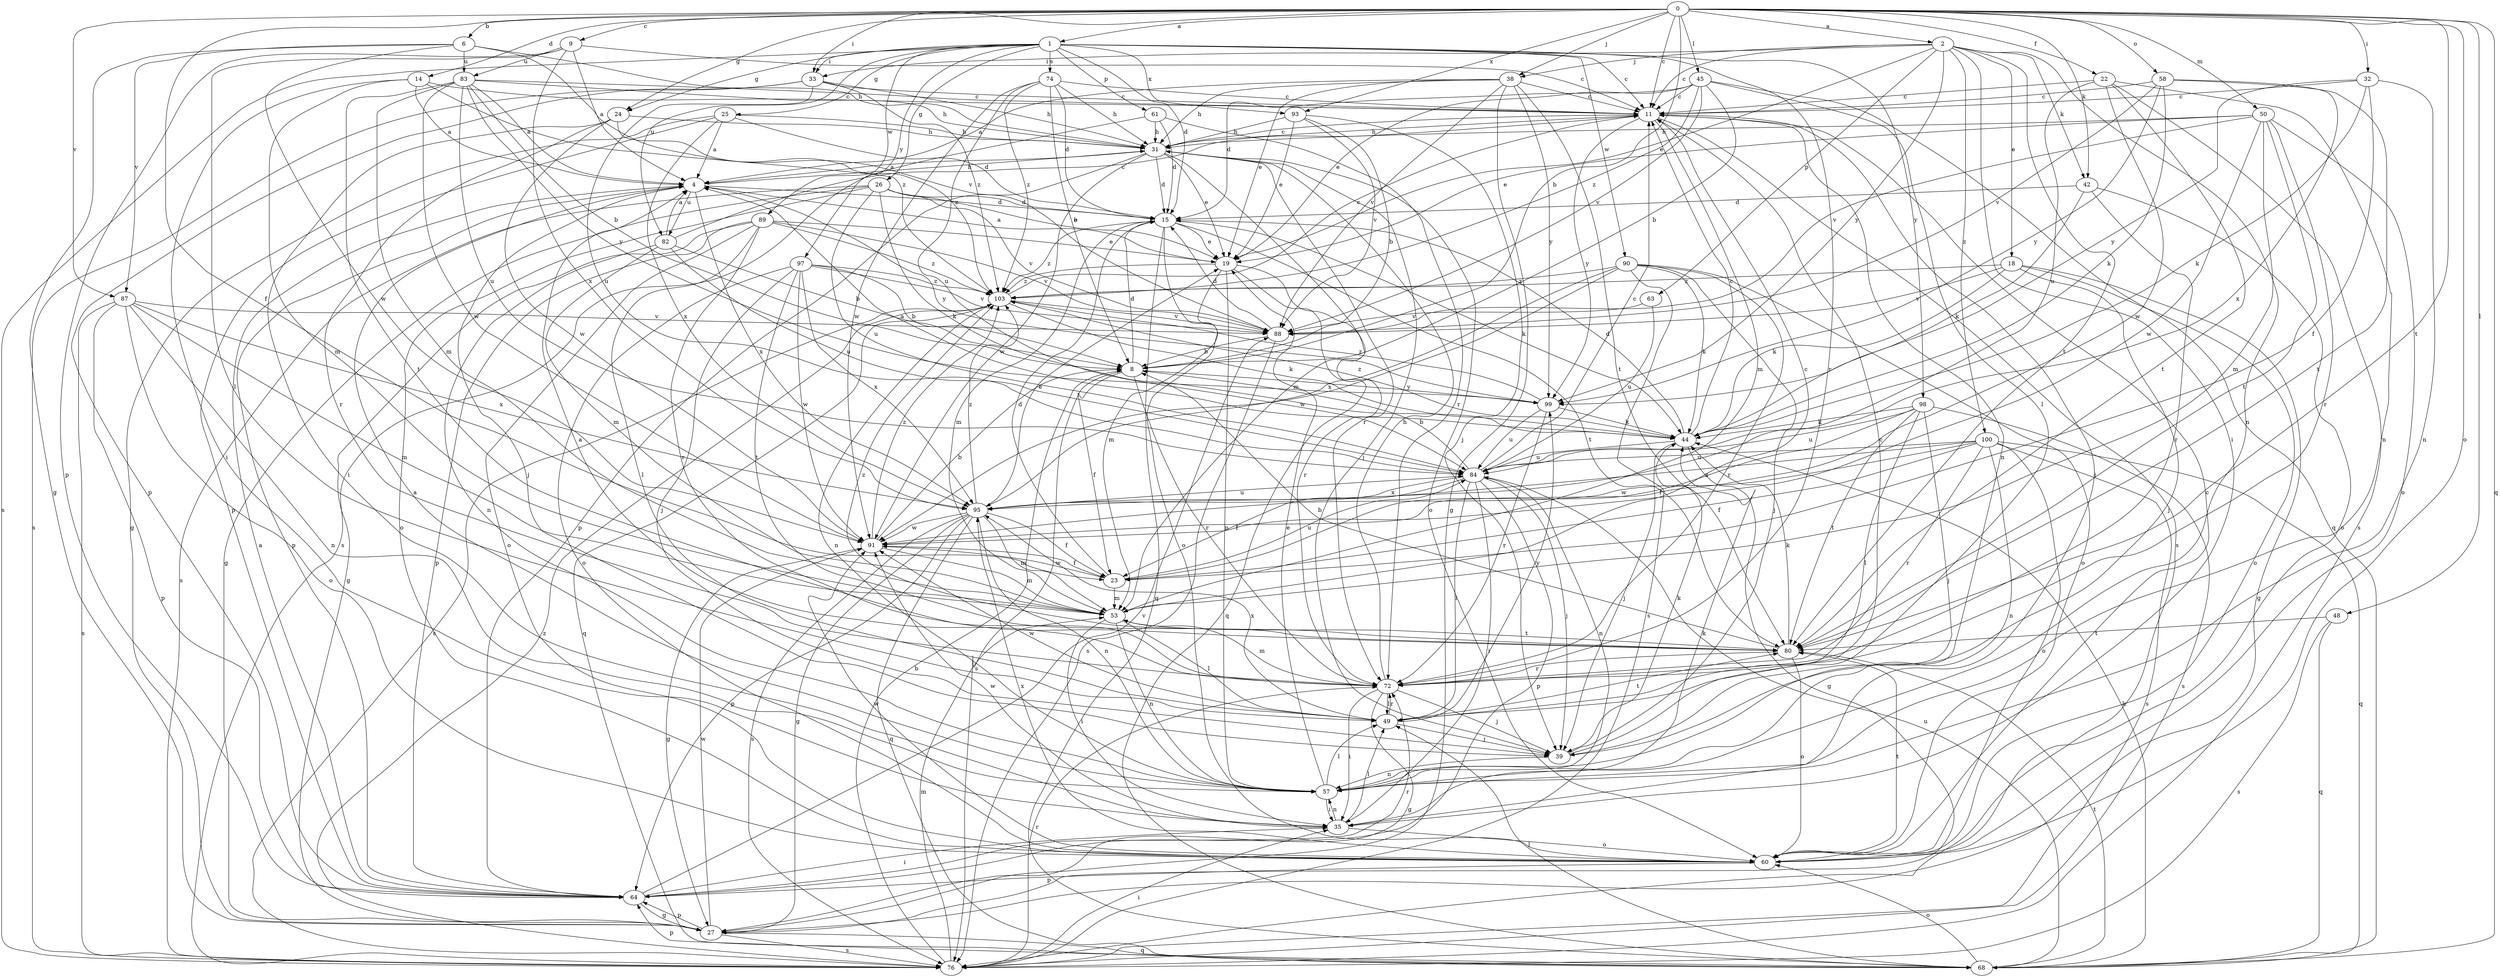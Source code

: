 strict digraph  {
0;
1;
2;
4;
6;
8;
9;
11;
14;
15;
18;
19;
22;
23;
24;
25;
26;
27;
31;
32;
33;
35;
38;
39;
42;
44;
45;
48;
49;
50;
53;
57;
58;
60;
61;
63;
64;
68;
72;
74;
76;
80;
82;
83;
84;
87;
88;
89;
90;
91;
93;
95;
97;
98;
99;
100;
103;
0 -> 1  [label=a];
0 -> 2  [label=a];
0 -> 6  [label=b];
0 -> 8  [label=b];
0 -> 9  [label=c];
0 -> 11  [label=c];
0 -> 14  [label=d];
0 -> 22  [label=f];
0 -> 23  [label=f];
0 -> 24  [label=g];
0 -> 32  [label=i];
0 -> 33  [label=i];
0 -> 38  [label=j];
0 -> 42  [label=k];
0 -> 45  [label=l];
0 -> 48  [label=l];
0 -> 50  [label=m];
0 -> 58  [label=o];
0 -> 60  [label=o];
0 -> 68  [label=q];
0 -> 80  [label=t];
0 -> 87  [label=v];
0 -> 93  [label=x];
1 -> 11  [label=c];
1 -> 15  [label=d];
1 -> 24  [label=g];
1 -> 25  [label=g];
1 -> 26  [label=g];
1 -> 33  [label=i];
1 -> 61  [label=p];
1 -> 72  [label=r];
1 -> 74  [label=s];
1 -> 76  [label=s];
1 -> 82  [label=u];
1 -> 89  [label=w];
1 -> 90  [label=w];
1 -> 93  [label=x];
1 -> 97  [label=y];
1 -> 98  [label=y];
2 -> 11  [label=c];
2 -> 18  [label=e];
2 -> 19  [label=e];
2 -> 33  [label=i];
2 -> 35  [label=i];
2 -> 38  [label=j];
2 -> 42  [label=k];
2 -> 57  [label=n];
2 -> 63  [label=p];
2 -> 80  [label=t];
2 -> 99  [label=y];
2 -> 100  [label=z];
4 -> 15  [label=d];
4 -> 31  [label=h];
4 -> 39  [label=j];
4 -> 64  [label=p];
4 -> 82  [label=u];
4 -> 95  [label=x];
4 -> 99  [label=y];
6 -> 27  [label=g];
6 -> 31  [label=h];
6 -> 83  [label=u];
6 -> 87  [label=v];
6 -> 88  [label=v];
6 -> 91  [label=w];
8 -> 15  [label=d];
8 -> 23  [label=f];
8 -> 72  [label=r];
8 -> 76  [label=s];
8 -> 99  [label=y];
9 -> 4  [label=a];
9 -> 11  [label=c];
9 -> 49  [label=l];
9 -> 64  [label=p];
9 -> 83  [label=u];
9 -> 95  [label=x];
11 -> 31  [label=h];
11 -> 35  [label=i];
11 -> 53  [label=m];
11 -> 57  [label=n];
11 -> 76  [label=s];
11 -> 99  [label=y];
14 -> 4  [label=a];
14 -> 11  [label=c];
14 -> 35  [label=i];
14 -> 53  [label=m];
14 -> 103  [label=z];
15 -> 19  [label=e];
15 -> 44  [label=k];
15 -> 53  [label=m];
15 -> 60  [label=o];
15 -> 68  [label=q];
15 -> 80  [label=t];
15 -> 103  [label=z];
18 -> 27  [label=g];
18 -> 39  [label=j];
18 -> 44  [label=k];
18 -> 60  [label=o];
18 -> 88  [label=v];
18 -> 103  [label=z];
19 -> 4  [label=a];
19 -> 53  [label=m];
19 -> 57  [label=n];
19 -> 68  [label=q];
19 -> 72  [label=r];
19 -> 103  [label=z];
22 -> 11  [label=c];
22 -> 57  [label=n];
22 -> 76  [label=s];
22 -> 80  [label=t];
22 -> 84  [label=u];
22 -> 91  [label=w];
23 -> 15  [label=d];
23 -> 53  [label=m];
23 -> 84  [label=u];
23 -> 91  [label=w];
24 -> 31  [label=h];
24 -> 35  [label=i];
24 -> 72  [label=r];
24 -> 91  [label=w];
24 -> 103  [label=z];
25 -> 4  [label=a];
25 -> 15  [label=d];
25 -> 27  [label=g];
25 -> 31  [label=h];
25 -> 64  [label=p];
25 -> 95  [label=x];
26 -> 15  [label=d];
26 -> 19  [label=e];
26 -> 27  [label=g];
26 -> 44  [label=k];
26 -> 60  [label=o];
26 -> 76  [label=s];
26 -> 84  [label=u];
26 -> 88  [label=v];
27 -> 64  [label=p];
27 -> 68  [label=q];
27 -> 76  [label=s];
27 -> 91  [label=w];
31 -> 4  [label=a];
31 -> 11  [label=c];
31 -> 15  [label=d];
31 -> 19  [label=e];
31 -> 39  [label=j];
31 -> 53  [label=m];
31 -> 60  [label=o];
31 -> 64  [label=p];
31 -> 72  [label=r];
31 -> 91  [label=w];
32 -> 11  [label=c];
32 -> 23  [label=f];
32 -> 44  [label=k];
32 -> 57  [label=n];
32 -> 99  [label=y];
33 -> 11  [label=c];
33 -> 31  [label=h];
33 -> 64  [label=p];
33 -> 76  [label=s];
33 -> 84  [label=u];
33 -> 103  [label=z];
35 -> 44  [label=k];
35 -> 49  [label=l];
35 -> 57  [label=n];
35 -> 60  [label=o];
35 -> 91  [label=w];
38 -> 4  [label=a];
38 -> 11  [label=c];
38 -> 19  [label=e];
38 -> 27  [label=g];
38 -> 31  [label=h];
38 -> 80  [label=t];
38 -> 88  [label=v];
38 -> 99  [label=y];
39 -> 11  [label=c];
39 -> 44  [label=k];
39 -> 57  [label=n];
42 -> 15  [label=d];
42 -> 44  [label=k];
42 -> 60  [label=o];
42 -> 72  [label=r];
44 -> 4  [label=a];
44 -> 11  [label=c];
44 -> 15  [label=d];
44 -> 27  [label=g];
44 -> 39  [label=j];
44 -> 84  [label=u];
44 -> 103  [label=z];
45 -> 8  [label=b];
45 -> 11  [label=c];
45 -> 15  [label=d];
45 -> 19  [label=e];
45 -> 49  [label=l];
45 -> 68  [label=q];
45 -> 88  [label=v];
45 -> 103  [label=z];
48 -> 68  [label=q];
48 -> 76  [label=s];
48 -> 80  [label=t];
49 -> 39  [label=j];
49 -> 72  [label=r];
49 -> 80  [label=t];
49 -> 91  [label=w];
49 -> 95  [label=x];
49 -> 99  [label=y];
50 -> 19  [label=e];
50 -> 31  [label=h];
50 -> 53  [label=m];
50 -> 60  [label=o];
50 -> 72  [label=r];
50 -> 80  [label=t];
50 -> 88  [label=v];
50 -> 91  [label=w];
53 -> 11  [label=c];
53 -> 35  [label=i];
53 -> 49  [label=l];
53 -> 57  [label=n];
53 -> 80  [label=t];
57 -> 4  [label=a];
57 -> 19  [label=e];
57 -> 35  [label=i];
57 -> 49  [label=l];
58 -> 11  [label=c];
58 -> 44  [label=k];
58 -> 80  [label=t];
58 -> 88  [label=v];
58 -> 95  [label=x];
58 -> 99  [label=y];
60 -> 11  [label=c];
60 -> 64  [label=p];
60 -> 80  [label=t];
60 -> 91  [label=w];
60 -> 95  [label=x];
61 -> 15  [label=d];
61 -> 31  [label=h];
61 -> 72  [label=r];
61 -> 76  [label=s];
63 -> 84  [label=u];
63 -> 88  [label=v];
64 -> 4  [label=a];
64 -> 27  [label=g];
64 -> 35  [label=i];
64 -> 72  [label=r];
64 -> 88  [label=v];
68 -> 44  [label=k];
68 -> 49  [label=l];
68 -> 60  [label=o];
68 -> 64  [label=p];
68 -> 80  [label=t];
68 -> 84  [label=u];
72 -> 4  [label=a];
72 -> 27  [label=g];
72 -> 31  [label=h];
72 -> 35  [label=i];
72 -> 39  [label=j];
72 -> 49  [label=l];
72 -> 53  [label=m];
74 -> 8  [label=b];
74 -> 11  [label=c];
74 -> 15  [label=d];
74 -> 31  [label=h];
74 -> 84  [label=u];
74 -> 91  [label=w];
74 -> 103  [label=z];
76 -> 8  [label=b];
76 -> 35  [label=i];
76 -> 53  [label=m];
76 -> 72  [label=r];
76 -> 103  [label=z];
80 -> 8  [label=b];
80 -> 44  [label=k];
80 -> 60  [label=o];
80 -> 72  [label=r];
80 -> 103  [label=z];
82 -> 4  [label=a];
82 -> 8  [label=b];
82 -> 11  [label=c];
82 -> 53  [label=m];
82 -> 57  [label=n];
82 -> 84  [label=u];
83 -> 4  [label=a];
83 -> 8  [label=b];
83 -> 11  [label=c];
83 -> 31  [label=h];
83 -> 53  [label=m];
83 -> 80  [label=t];
83 -> 84  [label=u];
83 -> 91  [label=w];
83 -> 99  [label=y];
84 -> 8  [label=b];
84 -> 11  [label=c];
84 -> 23  [label=f];
84 -> 35  [label=i];
84 -> 39  [label=j];
84 -> 49  [label=l];
84 -> 57  [label=n];
84 -> 64  [label=p];
84 -> 95  [label=x];
87 -> 53  [label=m];
87 -> 57  [label=n];
87 -> 60  [label=o];
87 -> 64  [label=p];
87 -> 76  [label=s];
87 -> 88  [label=v];
87 -> 95  [label=x];
88 -> 8  [label=b];
88 -> 15  [label=d];
88 -> 76  [label=s];
89 -> 19  [label=e];
89 -> 27  [label=g];
89 -> 49  [label=l];
89 -> 60  [label=o];
89 -> 64  [label=p];
89 -> 72  [label=r];
89 -> 88  [label=v];
89 -> 103  [label=z];
90 -> 39  [label=j];
90 -> 44  [label=k];
90 -> 60  [label=o];
90 -> 72  [label=r];
90 -> 76  [label=s];
90 -> 91  [label=w];
90 -> 95  [label=x];
90 -> 103  [label=z];
91 -> 8  [label=b];
91 -> 23  [label=f];
91 -> 27  [label=g];
91 -> 53  [label=m];
91 -> 103  [label=z];
93 -> 8  [label=b];
93 -> 19  [label=e];
93 -> 31  [label=h];
93 -> 39  [label=j];
93 -> 88  [label=v];
95 -> 19  [label=e];
95 -> 23  [label=f];
95 -> 27  [label=g];
95 -> 53  [label=m];
95 -> 57  [label=n];
95 -> 64  [label=p];
95 -> 68  [label=q];
95 -> 76  [label=s];
95 -> 84  [label=u];
95 -> 91  [label=w];
95 -> 103  [label=z];
97 -> 8  [label=b];
97 -> 39  [label=j];
97 -> 60  [label=o];
97 -> 80  [label=t];
97 -> 88  [label=v];
97 -> 91  [label=w];
97 -> 95  [label=x];
97 -> 103  [label=z];
98 -> 23  [label=f];
98 -> 39  [label=j];
98 -> 44  [label=k];
98 -> 49  [label=l];
98 -> 76  [label=s];
98 -> 80  [label=t];
98 -> 84  [label=u];
99 -> 44  [label=k];
99 -> 72  [label=r];
99 -> 84  [label=u];
99 -> 103  [label=z];
100 -> 23  [label=f];
100 -> 57  [label=n];
100 -> 60  [label=o];
100 -> 68  [label=q];
100 -> 72  [label=r];
100 -> 76  [label=s];
100 -> 84  [label=u];
100 -> 91  [label=w];
100 -> 95  [label=x];
103 -> 11  [label=c];
103 -> 44  [label=k];
103 -> 57  [label=n];
103 -> 68  [label=q];
103 -> 76  [label=s];
103 -> 88  [label=v];
}
